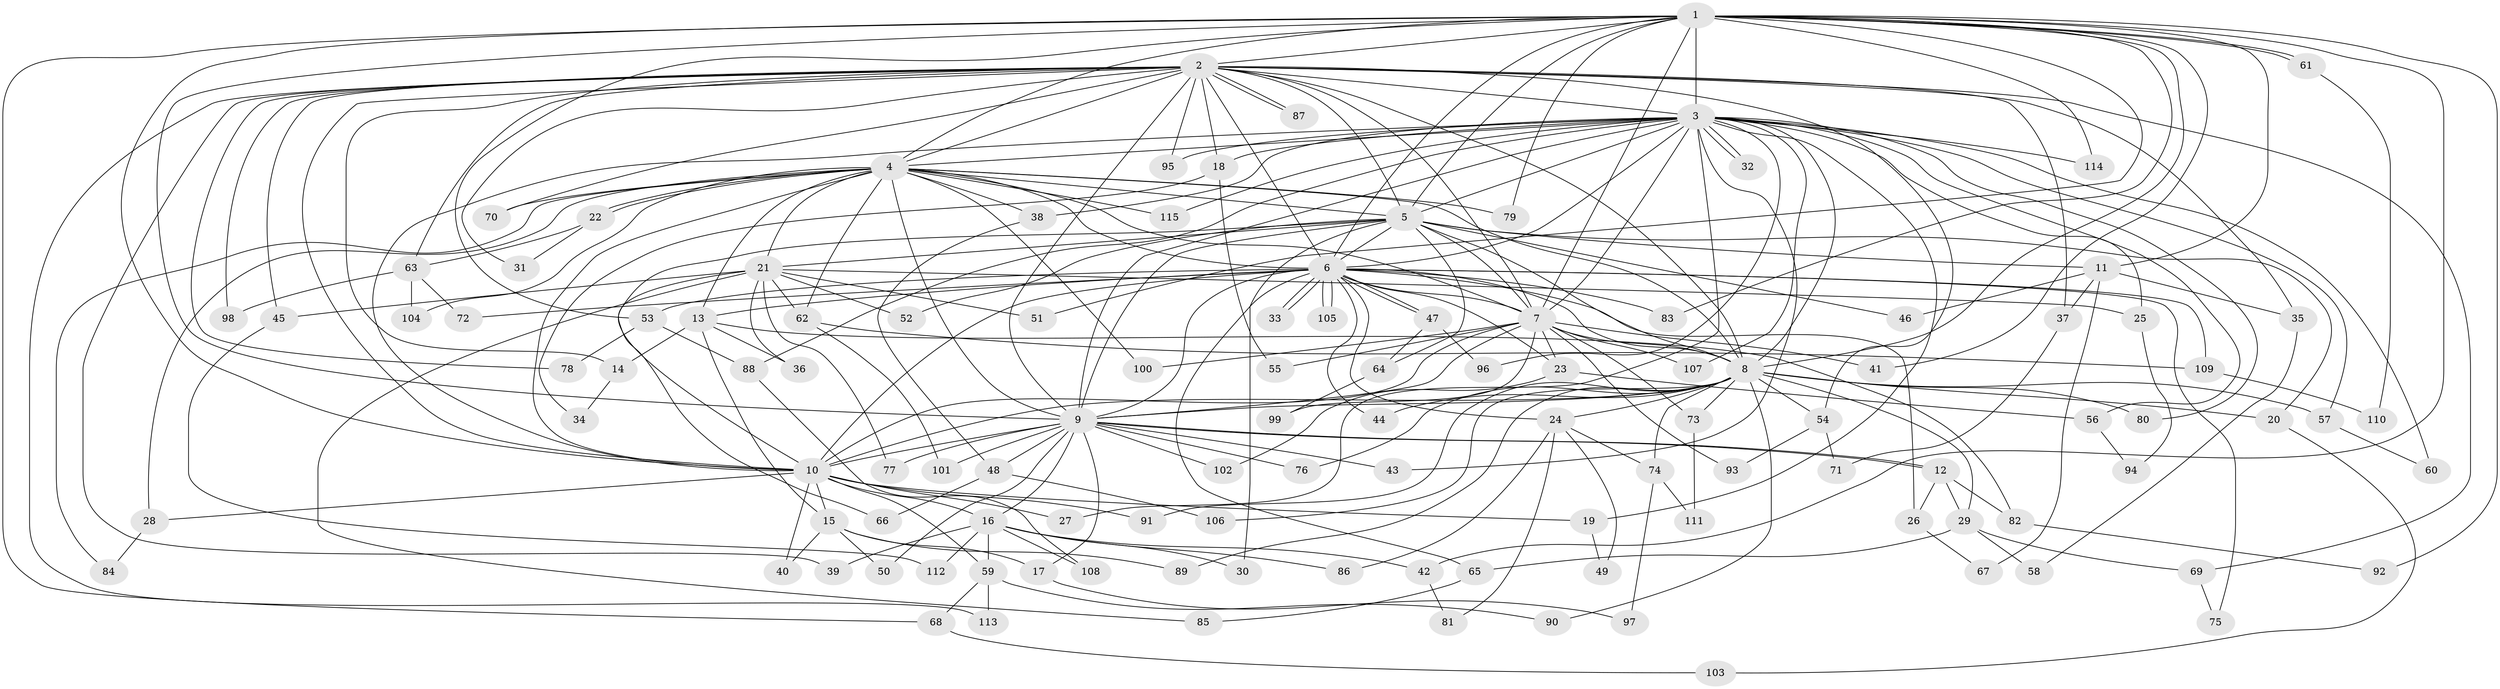 // coarse degree distribution, {19: 0.023809523809523808, 25: 0.011904761904761904, 31: 0.011904761904761904, 32: 0.011904761904761904, 14: 0.011904761904761904, 21: 0.011904761904761904, 18: 0.011904761904761904, 6: 0.03571428571428571, 5: 0.047619047619047616, 7: 0.023809523809523808, 3: 0.21428571428571427, 9: 0.011904761904761904, 4: 0.07142857142857142, 11: 0.011904761904761904, 2: 0.47619047619047616, 1: 0.011904761904761904}
// Generated by graph-tools (version 1.1) at 2025/51/02/27/25 19:51:41]
// undirected, 115 vertices, 255 edges
graph export_dot {
graph [start="1"]
  node [color=gray90,style=filled];
  1;
  2;
  3;
  4;
  5;
  6;
  7;
  8;
  9;
  10;
  11;
  12;
  13;
  14;
  15;
  16;
  17;
  18;
  19;
  20;
  21;
  22;
  23;
  24;
  25;
  26;
  27;
  28;
  29;
  30;
  31;
  32;
  33;
  34;
  35;
  36;
  37;
  38;
  39;
  40;
  41;
  42;
  43;
  44;
  45;
  46;
  47;
  48;
  49;
  50;
  51;
  52;
  53;
  54;
  55;
  56;
  57;
  58;
  59;
  60;
  61;
  62;
  63;
  64;
  65;
  66;
  67;
  68;
  69;
  70;
  71;
  72;
  73;
  74;
  75;
  76;
  77;
  78;
  79;
  80;
  81;
  82;
  83;
  84;
  85;
  86;
  87;
  88;
  89;
  90;
  91;
  92;
  93;
  94;
  95;
  96;
  97;
  98;
  99;
  100;
  101;
  102;
  103;
  104;
  105;
  106;
  107;
  108;
  109;
  110;
  111;
  112;
  113;
  114;
  115;
  1 -- 2;
  1 -- 3;
  1 -- 4;
  1 -- 5;
  1 -- 6;
  1 -- 7;
  1 -- 8;
  1 -- 9;
  1 -- 10;
  1 -- 11;
  1 -- 41;
  1 -- 42;
  1 -- 51;
  1 -- 53;
  1 -- 61;
  1 -- 61;
  1 -- 68;
  1 -- 79;
  1 -- 83;
  1 -- 92;
  1 -- 114;
  2 -- 3;
  2 -- 4;
  2 -- 5;
  2 -- 6;
  2 -- 7;
  2 -- 8;
  2 -- 9;
  2 -- 10;
  2 -- 14;
  2 -- 18;
  2 -- 31;
  2 -- 35;
  2 -- 37;
  2 -- 39;
  2 -- 45;
  2 -- 54;
  2 -- 63;
  2 -- 69;
  2 -- 70;
  2 -- 78;
  2 -- 87;
  2 -- 87;
  2 -- 95;
  2 -- 98;
  2 -- 113;
  3 -- 4;
  3 -- 5;
  3 -- 6;
  3 -- 7;
  3 -- 8;
  3 -- 9;
  3 -- 10;
  3 -- 18;
  3 -- 19;
  3 -- 25;
  3 -- 27;
  3 -- 32;
  3 -- 32;
  3 -- 38;
  3 -- 43;
  3 -- 56;
  3 -- 57;
  3 -- 60;
  3 -- 80;
  3 -- 88;
  3 -- 95;
  3 -- 96;
  3 -- 107;
  3 -- 114;
  3 -- 115;
  4 -- 5;
  4 -- 6;
  4 -- 7;
  4 -- 8;
  4 -- 9;
  4 -- 10;
  4 -- 13;
  4 -- 21;
  4 -- 22;
  4 -- 22;
  4 -- 28;
  4 -- 38;
  4 -- 62;
  4 -- 70;
  4 -- 79;
  4 -- 84;
  4 -- 100;
  4 -- 104;
  4 -- 115;
  5 -- 6;
  5 -- 7;
  5 -- 8;
  5 -- 9;
  5 -- 10;
  5 -- 11;
  5 -- 20;
  5 -- 21;
  5 -- 30;
  5 -- 46;
  5 -- 52;
  5 -- 64;
  6 -- 7;
  6 -- 8;
  6 -- 9;
  6 -- 10;
  6 -- 13;
  6 -- 23;
  6 -- 24;
  6 -- 26;
  6 -- 33;
  6 -- 33;
  6 -- 44;
  6 -- 47;
  6 -- 47;
  6 -- 53;
  6 -- 65;
  6 -- 72;
  6 -- 75;
  6 -- 83;
  6 -- 105;
  6 -- 105;
  6 -- 109;
  7 -- 8;
  7 -- 9;
  7 -- 10;
  7 -- 23;
  7 -- 41;
  7 -- 55;
  7 -- 73;
  7 -- 93;
  7 -- 99;
  7 -- 100;
  7 -- 107;
  8 -- 9;
  8 -- 10;
  8 -- 20;
  8 -- 24;
  8 -- 29;
  8 -- 44;
  8 -- 54;
  8 -- 57;
  8 -- 73;
  8 -- 74;
  8 -- 76;
  8 -- 80;
  8 -- 89;
  8 -- 90;
  8 -- 91;
  8 -- 106;
  9 -- 10;
  9 -- 12;
  9 -- 12;
  9 -- 16;
  9 -- 17;
  9 -- 43;
  9 -- 48;
  9 -- 50;
  9 -- 76;
  9 -- 77;
  9 -- 101;
  9 -- 102;
  10 -- 15;
  10 -- 16;
  10 -- 19;
  10 -- 27;
  10 -- 28;
  10 -- 40;
  10 -- 59;
  10 -- 91;
  11 -- 35;
  11 -- 37;
  11 -- 46;
  11 -- 67;
  12 -- 26;
  12 -- 29;
  12 -- 82;
  13 -- 14;
  13 -- 15;
  13 -- 36;
  13 -- 82;
  14 -- 34;
  15 -- 17;
  15 -- 40;
  15 -- 50;
  15 -- 89;
  16 -- 30;
  16 -- 39;
  16 -- 42;
  16 -- 59;
  16 -- 86;
  16 -- 108;
  16 -- 112;
  17 -- 97;
  18 -- 34;
  18 -- 55;
  19 -- 49;
  20 -- 103;
  21 -- 25;
  21 -- 36;
  21 -- 45;
  21 -- 51;
  21 -- 52;
  21 -- 62;
  21 -- 66;
  21 -- 77;
  21 -- 85;
  22 -- 31;
  22 -- 63;
  23 -- 56;
  23 -- 102;
  24 -- 49;
  24 -- 74;
  24 -- 81;
  24 -- 86;
  25 -- 94;
  26 -- 67;
  28 -- 84;
  29 -- 58;
  29 -- 65;
  29 -- 69;
  35 -- 58;
  37 -- 71;
  38 -- 48;
  42 -- 81;
  45 -- 112;
  47 -- 64;
  47 -- 96;
  48 -- 66;
  48 -- 106;
  53 -- 78;
  53 -- 88;
  54 -- 71;
  54 -- 93;
  56 -- 94;
  57 -- 60;
  59 -- 68;
  59 -- 90;
  59 -- 113;
  61 -- 110;
  62 -- 101;
  62 -- 109;
  63 -- 72;
  63 -- 98;
  63 -- 104;
  64 -- 99;
  65 -- 85;
  68 -- 103;
  69 -- 75;
  73 -- 111;
  74 -- 97;
  74 -- 111;
  82 -- 92;
  88 -- 108;
  109 -- 110;
}
